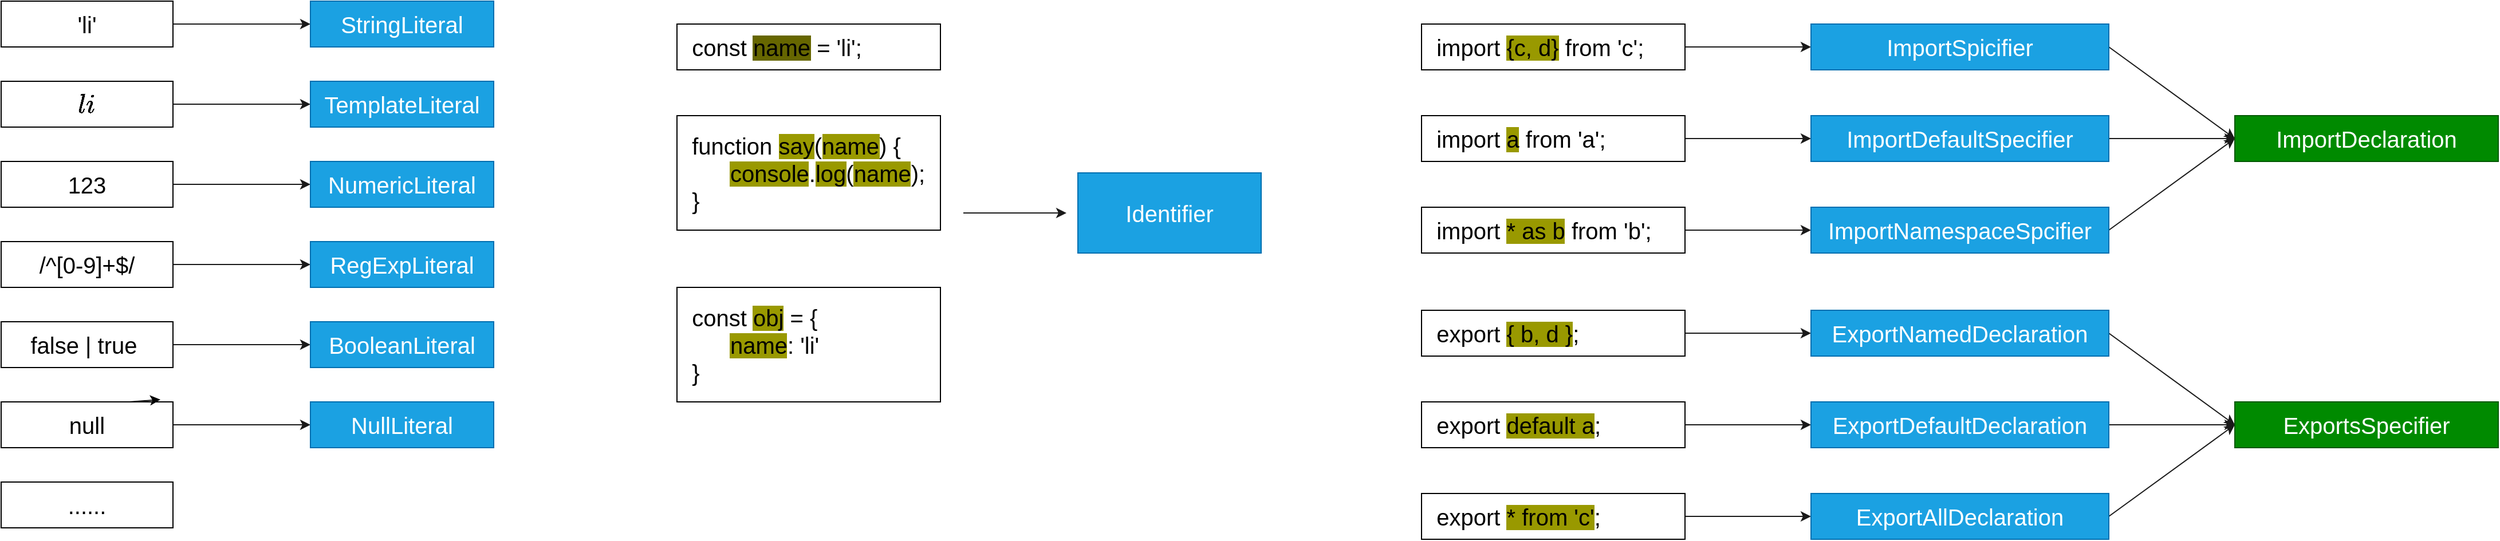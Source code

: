 <mxfile>
    <diagram id="QbJLFEzbTp-A2_i-ImHH" name="第 1 页">
        <mxGraphModel dx="1144" dy="622" grid="1" gridSize="10" guides="1" tooltips="1" connect="1" arrows="1" fold="1" page="1" pageScale="1" pageWidth="3000" pageHeight="3000" background="#ffffff" math="0" shadow="0">
            <root>
                <mxCell id="0"/>
                <mxCell id="1" parent="0"/>
                <mxCell id="18" style="edgeStyle=none;html=1;exitX=1;exitY=0.5;exitDx=0;exitDy=0;entryX=0;entryY=0.5;entryDx=0;entryDy=0;fontSize=20;strokeColor=#1A1A1A;strokeWidth=1;" edge="1" parent="1" source="2" target="3">
                    <mxGeometry relative="1" as="geometry"/>
                </mxCell>
                <mxCell id="2" value="&lt;font style=&quot;font-size: 20px&quot;&gt;'li'&lt;/font&gt;" style="rounded=0;whiteSpace=wrap;html=1;" vertex="1" parent="1">
                    <mxGeometry x="60" y="80" width="150" height="40" as="geometry"/>
                </mxCell>
                <mxCell id="3" value="&lt;font style=&quot;font-size: 20px&quot;&gt;StringLiteral&lt;/font&gt;" style="rounded=0;whiteSpace=wrap;html=1;fillColor=#1ba1e2;fontColor=#ffffff;strokeColor=#006EAF;" vertex="1" parent="1">
                    <mxGeometry x="330" y="80" width="160" height="40" as="geometry"/>
                </mxCell>
                <mxCell id="20" style="edgeStyle=none;html=1;exitX=1;exitY=0.5;exitDx=0;exitDy=0;fontSize=20;strokeColor=#1A1A1A;strokeWidth=1;" edge="1" parent="1" source="4" target="9">
                    <mxGeometry relative="1" as="geometry"/>
                </mxCell>
                <mxCell id="4" value="&lt;font style=&quot;font-size: 20px&quot;&gt;`li`&lt;/font&gt;" style="rounded=0;whiteSpace=wrap;html=1;" vertex="1" parent="1">
                    <mxGeometry x="60" y="150" width="150" height="40" as="geometry"/>
                </mxCell>
                <mxCell id="24" style="edgeStyle=none;html=1;exitX=1;exitY=0.5;exitDx=0;exitDy=0;fontSize=20;strokeColor=#1A1A1A;strokeWidth=1;" edge="1" parent="1" source="5" target="15">
                    <mxGeometry relative="1" as="geometry"/>
                </mxCell>
                <mxCell id="5" value="&lt;font style=&quot;font-size: 20px&quot;&gt;null&lt;/font&gt;" style="rounded=0;whiteSpace=wrap;html=1;" vertex="1" parent="1">
                    <mxGeometry x="60" y="430" width="150" height="40" as="geometry"/>
                </mxCell>
                <mxCell id="23" style="edgeStyle=none;html=1;exitX=1;exitY=0.5;exitDx=0;exitDy=0;fontSize=20;strokeColor=#1A1A1A;strokeWidth=1;" edge="1" parent="1" source="6" target="14">
                    <mxGeometry relative="1" as="geometry"/>
                </mxCell>
                <mxCell id="6" value="&lt;font style=&quot;font-size: 20px&quot;&gt;false | true&amp;nbsp;&lt;/font&gt;" style="rounded=0;whiteSpace=wrap;html=1;" vertex="1" parent="1">
                    <mxGeometry x="60" y="360" width="150" height="40" as="geometry"/>
                </mxCell>
                <mxCell id="21" style="edgeStyle=none;html=1;exitX=1;exitY=0.5;exitDx=0;exitDy=0;entryX=0;entryY=0.5;entryDx=0;entryDy=0;fontSize=20;strokeColor=#1A1A1A;strokeWidth=1;" edge="1" parent="1" source="8" target="10">
                    <mxGeometry relative="1" as="geometry"/>
                </mxCell>
                <mxCell id="8" value="&lt;font style=&quot;font-size: 20px&quot;&gt;123&lt;/font&gt;" style="rounded=0;whiteSpace=wrap;html=1;" vertex="1" parent="1">
                    <mxGeometry x="60" y="220" width="150" height="40" as="geometry"/>
                </mxCell>
                <mxCell id="9" value="&lt;font style=&quot;font-size: 20px&quot;&gt;TemplateLiteral&lt;/font&gt;" style="rounded=0;whiteSpace=wrap;html=1;fillColor=#1ba1e2;fontColor=#ffffff;strokeColor=#006EAF;" vertex="1" parent="1">
                    <mxGeometry x="330" y="150" width="160" height="40" as="geometry"/>
                </mxCell>
                <mxCell id="10" value="&lt;font style=&quot;font-size: 20px&quot;&gt;NumericLiteral&lt;/font&gt;" style="rounded=0;whiteSpace=wrap;html=1;fillColor=#1ba1e2;fontColor=#ffffff;strokeColor=#006EAF;" vertex="1" parent="1">
                    <mxGeometry x="330" y="220" width="160" height="40" as="geometry"/>
                </mxCell>
                <mxCell id="22" style="edgeStyle=none;html=1;exitX=1;exitY=0.5;exitDx=0;exitDy=0;entryX=0;entryY=0.5;entryDx=0;entryDy=0;fontSize=20;strokeColor=#1A1A1A;strokeWidth=1;" edge="1" parent="1" source="11" target="13">
                    <mxGeometry relative="1" as="geometry"/>
                </mxCell>
                <mxCell id="11" value="&lt;font style=&quot;font-size: 20px&quot;&gt;/^[0-9]+$/&lt;/font&gt;" style="rounded=0;whiteSpace=wrap;html=1;" vertex="1" parent="1">
                    <mxGeometry x="60" y="290" width="150" height="40" as="geometry"/>
                </mxCell>
                <mxCell id="13" value="&lt;font style=&quot;font-size: 20px&quot;&gt;RegExpLiteral&lt;/font&gt;" style="rounded=0;whiteSpace=wrap;html=1;fillColor=#1ba1e2;fontColor=#ffffff;strokeColor=#006EAF;" vertex="1" parent="1">
                    <mxGeometry x="330" y="290" width="160" height="40" as="geometry"/>
                </mxCell>
                <mxCell id="14" value="&lt;font style=&quot;font-size: 20px&quot;&gt;BooleanLiteral&lt;/font&gt;" style="rounded=0;whiteSpace=wrap;html=1;fillColor=#1ba1e2;fontColor=#ffffff;strokeColor=#006EAF;" vertex="1" parent="1">
                    <mxGeometry x="330" y="360" width="160" height="40" as="geometry"/>
                </mxCell>
                <mxCell id="15" value="&lt;font style=&quot;font-size: 20px&quot;&gt;NullLiteral&lt;/font&gt;" style="rounded=0;whiteSpace=wrap;html=1;fillColor=#1ba1e2;fontColor=#ffffff;strokeColor=#006EAF;" vertex="1" parent="1">
                    <mxGeometry x="330" y="430" width="160" height="40" as="geometry"/>
                </mxCell>
                <mxCell id="16" value="&lt;span style=&quot;font-size: 20px&quot;&gt;......&lt;/span&gt;" style="rounded=0;whiteSpace=wrap;html=1;" vertex="1" parent="1">
                    <mxGeometry x="60" y="500" width="150" height="40" as="geometry"/>
                </mxCell>
                <mxCell id="17" style="edgeStyle=none;html=1;exitX=0.75;exitY=0;exitDx=0;exitDy=0;entryX=0.927;entryY=-0.05;entryDx=0;entryDy=0;entryPerimeter=0;fontSize=20;" edge="1" parent="1" source="5" target="5">
                    <mxGeometry relative="1" as="geometry"/>
                </mxCell>
                <mxCell id="25" value="&lt;div&gt;&lt;span style=&quot;font-size: 20px&quot;&gt;&amp;nbsp; const &lt;span style=&quot;background-color: rgb(102 , 102 , 0)&quot;&gt;name&lt;/span&gt; = 'li';&lt;/span&gt;&lt;/div&gt;" style="rounded=0;whiteSpace=wrap;html=1;align=left;" vertex="1" parent="1">
                    <mxGeometry x="650" y="100" width="230" height="40" as="geometry"/>
                </mxCell>
                <mxCell id="33" style="edgeStyle=none;html=1;fontSize=20;strokeColor=#1A1A1A;strokeWidth=1;" edge="1" parent="1">
                    <mxGeometry relative="1" as="geometry">
                        <mxPoint x="900" y="265" as="sourcePoint"/>
                        <mxPoint x="990" y="265" as="targetPoint"/>
                    </mxGeometry>
                </mxCell>
                <mxCell id="26" value="&lt;div&gt;&lt;span style=&quot;font-size: 20px&quot;&gt;&amp;nbsp; function &lt;span style=&quot;background-color: rgb(153 , 153 , 0)&quot;&gt;say&lt;/span&gt;(&lt;span style=&quot;background-color: rgb(153 , 153 , 0)&quot;&gt;name&lt;/span&gt;) {&lt;/span&gt;&lt;/div&gt;&lt;div&gt;&lt;span style=&quot;font-size: 20px&quot;&gt;&amp;nbsp; &lt;span style=&quot;white-space: pre&quot;&gt;&#9;&lt;/span&gt;&lt;span style=&quot;background-color: rgb(153 , 153 , 0)&quot;&gt;console&lt;/span&gt;.&lt;span style=&quot;background-color: rgb(153 , 153 , 0)&quot;&gt;log&lt;/span&gt;(&lt;span style=&quot;background-color: rgb(153 , 153 , 0)&quot;&gt;name&lt;/span&gt;);&lt;/span&gt;&lt;/div&gt;&lt;div&gt;&lt;span style=&quot;font-size: 20px&quot;&gt;&amp;nbsp; }&lt;/span&gt;&lt;/div&gt;" style="rounded=0;whiteSpace=wrap;html=1;align=left;" vertex="1" parent="1">
                    <mxGeometry x="650" y="180" width="230" height="100" as="geometry"/>
                </mxCell>
                <mxCell id="27" value="&lt;div&gt;&lt;span style=&quot;font-size: 20px&quot;&gt;&amp;nbsp; const &lt;span style=&quot;background-color: rgb(153 , 153 , 0)&quot;&gt;obj&lt;/span&gt; = {&lt;/span&gt;&lt;/div&gt;&lt;div&gt;&lt;span style=&quot;font-size: 20px&quot;&gt;&amp;nbsp; &lt;span style=&quot;white-space: pre&quot;&gt;&#9;&lt;/span&gt;&lt;span style=&quot;background-color: rgb(153 , 153 , 0)&quot;&gt;name&lt;/span&gt;: 'li'&lt;/span&gt;&lt;/div&gt;&lt;div&gt;&lt;span style=&quot;font-size: 20px&quot;&gt;&amp;nbsp; }&lt;/span&gt;&lt;/div&gt;" style="rounded=0;whiteSpace=wrap;html=1;align=left;" vertex="1" parent="1">
                    <mxGeometry x="650" y="330" width="230" height="100" as="geometry"/>
                </mxCell>
                <mxCell id="28" value="&lt;font style=&quot;font-size: 20px&quot;&gt;Identifier&lt;/font&gt;" style="rounded=0;whiteSpace=wrap;html=1;fillColor=#1ba1e2;fontColor=#ffffff;strokeColor=#006EAF;" vertex="1" parent="1">
                    <mxGeometry x="1000" y="230" width="160" height="70" as="geometry"/>
                </mxCell>
                <mxCell id="40" style="edgeStyle=none;html=1;exitX=1;exitY=0.5;exitDx=0;exitDy=0;entryX=0;entryY=0.5;entryDx=0;entryDy=0;fontSize=20;strokeColor=#1A1A1A;strokeWidth=1;" edge="1" parent="1" source="34" target="37">
                    <mxGeometry relative="1" as="geometry"/>
                </mxCell>
                <mxCell id="34" value="&lt;span style=&quot;font-size: 20px&quot;&gt;&amp;nbsp; import &lt;span style=&quot;background-color: rgb(153 , 153 , 0)&quot;&gt;{c, d}&lt;/span&gt; from 'c';&lt;/span&gt;" style="rounded=0;whiteSpace=wrap;html=1;align=left;" vertex="1" parent="1">
                    <mxGeometry x="1300" y="100" width="230" height="40" as="geometry"/>
                </mxCell>
                <mxCell id="41" style="edgeStyle=none;html=1;exitX=1;exitY=0.5;exitDx=0;exitDy=0;entryX=0;entryY=0.5;entryDx=0;entryDy=0;fontSize=20;strokeColor=#1A1A1A;strokeWidth=1;" edge="1" parent="1" source="35" target="38">
                    <mxGeometry relative="1" as="geometry"/>
                </mxCell>
                <mxCell id="35" value="&lt;span style=&quot;font-size: 20px&quot;&gt;&amp;nbsp; import &lt;span style=&quot;background-color: rgb(153 , 153 , 0)&quot;&gt;a&lt;/span&gt; from 'a';&lt;/span&gt;" style="rounded=0;whiteSpace=wrap;html=1;align=left;" vertex="1" parent="1">
                    <mxGeometry x="1300" y="180" width="230" height="40" as="geometry"/>
                </mxCell>
                <mxCell id="42" style="edgeStyle=none;html=1;exitX=1;exitY=0.5;exitDx=0;exitDy=0;entryX=0;entryY=0.5;entryDx=0;entryDy=0;fontSize=20;strokeColor=#1A1A1A;strokeWidth=1;" edge="1" parent="1" source="36" target="39">
                    <mxGeometry relative="1" as="geometry"/>
                </mxCell>
                <mxCell id="36" value="&lt;span style=&quot;font-size: 20px&quot;&gt;&amp;nbsp; import &lt;span style=&quot;background-color: rgb(153 , 153 , 0)&quot;&gt;* as b&lt;/span&gt; from 'b';&lt;/span&gt;" style="rounded=0;whiteSpace=wrap;html=1;align=left;" vertex="1" parent="1">
                    <mxGeometry x="1300" y="260" width="230" height="40" as="geometry"/>
                </mxCell>
                <mxCell id="45" style="edgeStyle=none;html=1;exitX=1;exitY=0.5;exitDx=0;exitDy=0;entryX=0;entryY=0.5;entryDx=0;entryDy=0;fontSize=20;strokeColor=#1A1A1A;strokeWidth=1;" edge="1" parent="1" source="37" target="43">
                    <mxGeometry relative="1" as="geometry"/>
                </mxCell>
                <mxCell id="37" value="&lt;font style=&quot;font-size: 20px&quot;&gt;ImportSpicifier&lt;/font&gt;" style="rounded=0;whiteSpace=wrap;html=1;fillColor=#1ba1e2;fontColor=#ffffff;strokeColor=#006EAF;" vertex="1" parent="1">
                    <mxGeometry x="1640" y="100" width="260" height="40" as="geometry"/>
                </mxCell>
                <mxCell id="46" style="edgeStyle=none;html=1;exitX=1;exitY=0.5;exitDx=0;exitDy=0;fontSize=20;strokeColor=#1A1A1A;strokeWidth=1;" edge="1" parent="1" source="38" target="43">
                    <mxGeometry relative="1" as="geometry"/>
                </mxCell>
                <mxCell id="38" value="&lt;font style=&quot;font-size: 20px&quot;&gt;ImportDefaultSpecifier&lt;/font&gt;" style="rounded=0;whiteSpace=wrap;html=1;fillColor=#1ba1e2;fontColor=#ffffff;strokeColor=#006EAF;" vertex="1" parent="1">
                    <mxGeometry x="1640" y="180" width="260" height="40" as="geometry"/>
                </mxCell>
                <mxCell id="48" style="edgeStyle=none;html=1;exitX=1;exitY=0.5;exitDx=0;exitDy=0;entryX=0;entryY=0.5;entryDx=0;entryDy=0;fontSize=20;strokeColor=#1A1A1A;strokeWidth=1;" edge="1" parent="1" source="39" target="43">
                    <mxGeometry relative="1" as="geometry"/>
                </mxCell>
                <mxCell id="39" value="&lt;span style=&quot;font-size: 20px&quot;&gt;ImportNamespaceSpcifier&lt;/span&gt;" style="rounded=0;whiteSpace=wrap;html=1;fillColor=#1ba1e2;fontColor=#ffffff;strokeColor=#006EAF;" vertex="1" parent="1">
                    <mxGeometry x="1640" y="260" width="260" height="40" as="geometry"/>
                </mxCell>
                <mxCell id="43" value="&lt;span style=&quot;font-size: 20px&quot;&gt;ImportDeclaration&lt;/span&gt;" style="rounded=0;whiteSpace=wrap;html=1;align=center;fillColor=#008a00;fontColor=#ffffff;strokeColor=#005700;" vertex="1" parent="1">
                    <mxGeometry x="2010" y="180" width="230" height="40" as="geometry"/>
                </mxCell>
                <mxCell id="49" style="edgeStyle=none;html=1;exitX=1;exitY=0.5;exitDx=0;exitDy=0;entryX=0;entryY=0.5;entryDx=0;entryDy=0;fontSize=20;strokeColor=#1A1A1A;strokeWidth=1;" edge="1" parent="1" source="50" target="56">
                    <mxGeometry relative="1" as="geometry"/>
                </mxCell>
                <mxCell id="50" value="&lt;span style=&quot;font-size: 20px&quot;&gt;&amp;nbsp; export &lt;span style=&quot;background-color: rgb(153 , 153 , 0)&quot;&gt;{ b, d }&lt;/span&gt;;&lt;/span&gt;" style="rounded=0;whiteSpace=wrap;html=1;align=left;" vertex="1" parent="1">
                    <mxGeometry x="1300" y="350" width="230" height="40" as="geometry"/>
                </mxCell>
                <mxCell id="51" style="edgeStyle=none;html=1;exitX=1;exitY=0.5;exitDx=0;exitDy=0;entryX=0;entryY=0.5;entryDx=0;entryDy=0;fontSize=20;strokeColor=#1A1A1A;strokeWidth=1;" edge="1" parent="1" source="52" target="58">
                    <mxGeometry relative="1" as="geometry"/>
                </mxCell>
                <mxCell id="52" value="&lt;span style=&quot;font-size: 20px&quot;&gt;&amp;nbsp; export &lt;span style=&quot;background-color: rgb(153 , 153 , 0)&quot;&gt;default a&lt;/span&gt;;&lt;/span&gt;" style="rounded=0;whiteSpace=wrap;html=1;align=left;" vertex="1" parent="1">
                    <mxGeometry x="1300" y="430" width="230" height="40" as="geometry"/>
                </mxCell>
                <mxCell id="53" style="edgeStyle=none;html=1;exitX=1;exitY=0.5;exitDx=0;exitDy=0;entryX=0;entryY=0.5;entryDx=0;entryDy=0;fontSize=20;strokeColor=#1A1A1A;strokeWidth=1;" edge="1" parent="1" source="54" target="60">
                    <mxGeometry relative="1" as="geometry"/>
                </mxCell>
                <mxCell id="54" value="&lt;span style=&quot;font-size: 20px&quot;&gt;&amp;nbsp; export &lt;span style=&quot;background-color: rgb(153 , 153 , 0)&quot;&gt;* from 'c'&lt;/span&gt;;&lt;/span&gt;" style="rounded=0;whiteSpace=wrap;html=1;align=left;" vertex="1" parent="1">
                    <mxGeometry x="1300" y="510" width="230" height="40" as="geometry"/>
                </mxCell>
                <mxCell id="55" style="edgeStyle=none;html=1;exitX=1;exitY=0.5;exitDx=0;exitDy=0;entryX=0;entryY=0.5;entryDx=0;entryDy=0;fontSize=20;strokeColor=#1A1A1A;strokeWidth=1;" edge="1" parent="1" source="56" target="61">
                    <mxGeometry relative="1" as="geometry"/>
                </mxCell>
                <mxCell id="56" value="&lt;font style=&quot;font-size: 20px&quot;&gt;ExportNamedDeclaration&lt;/font&gt;" style="rounded=0;whiteSpace=wrap;html=1;fillColor=#1ba1e2;fontColor=#ffffff;strokeColor=#006EAF;" vertex="1" parent="1">
                    <mxGeometry x="1640" y="350" width="260" height="40" as="geometry"/>
                </mxCell>
                <mxCell id="57" style="edgeStyle=none;html=1;exitX=1;exitY=0.5;exitDx=0;exitDy=0;fontSize=20;strokeColor=#1A1A1A;strokeWidth=1;" edge="1" parent="1" source="58" target="61">
                    <mxGeometry relative="1" as="geometry"/>
                </mxCell>
                <mxCell id="58" value="&lt;font style=&quot;font-size: 20px&quot;&gt;ExportDefaultDeclaration&lt;/font&gt;" style="rounded=0;whiteSpace=wrap;html=1;fillColor=#1ba1e2;fontColor=#ffffff;strokeColor=#006EAF;" vertex="1" parent="1">
                    <mxGeometry x="1640" y="430" width="260" height="40" as="geometry"/>
                </mxCell>
                <mxCell id="59" style="edgeStyle=none;html=1;exitX=1;exitY=0.5;exitDx=0;exitDy=0;entryX=0;entryY=0.5;entryDx=0;entryDy=0;fontSize=20;strokeColor=#1A1A1A;strokeWidth=1;" edge="1" parent="1" source="60" target="61">
                    <mxGeometry relative="1" as="geometry"/>
                </mxCell>
                <mxCell id="60" value="&lt;span style=&quot;font-size: 20px&quot;&gt;ExportAllDeclaration&lt;/span&gt;" style="rounded=0;whiteSpace=wrap;html=1;fillColor=#1ba1e2;fontColor=#ffffff;strokeColor=#006EAF;" vertex="1" parent="1">
                    <mxGeometry x="1640" y="510" width="260" height="40" as="geometry"/>
                </mxCell>
                <mxCell id="61" value="&lt;span style=&quot;font-size: 20px&quot;&gt;ExportsSpecifier&lt;/span&gt;" style="rounded=0;whiteSpace=wrap;html=1;align=center;fillColor=#008a00;fontColor=#ffffff;strokeColor=#005700;" vertex="1" parent="1">
                    <mxGeometry x="2010" y="430" width="230" height="40" as="geometry"/>
                </mxCell>
            </root>
        </mxGraphModel>
    </diagram>
</mxfile>